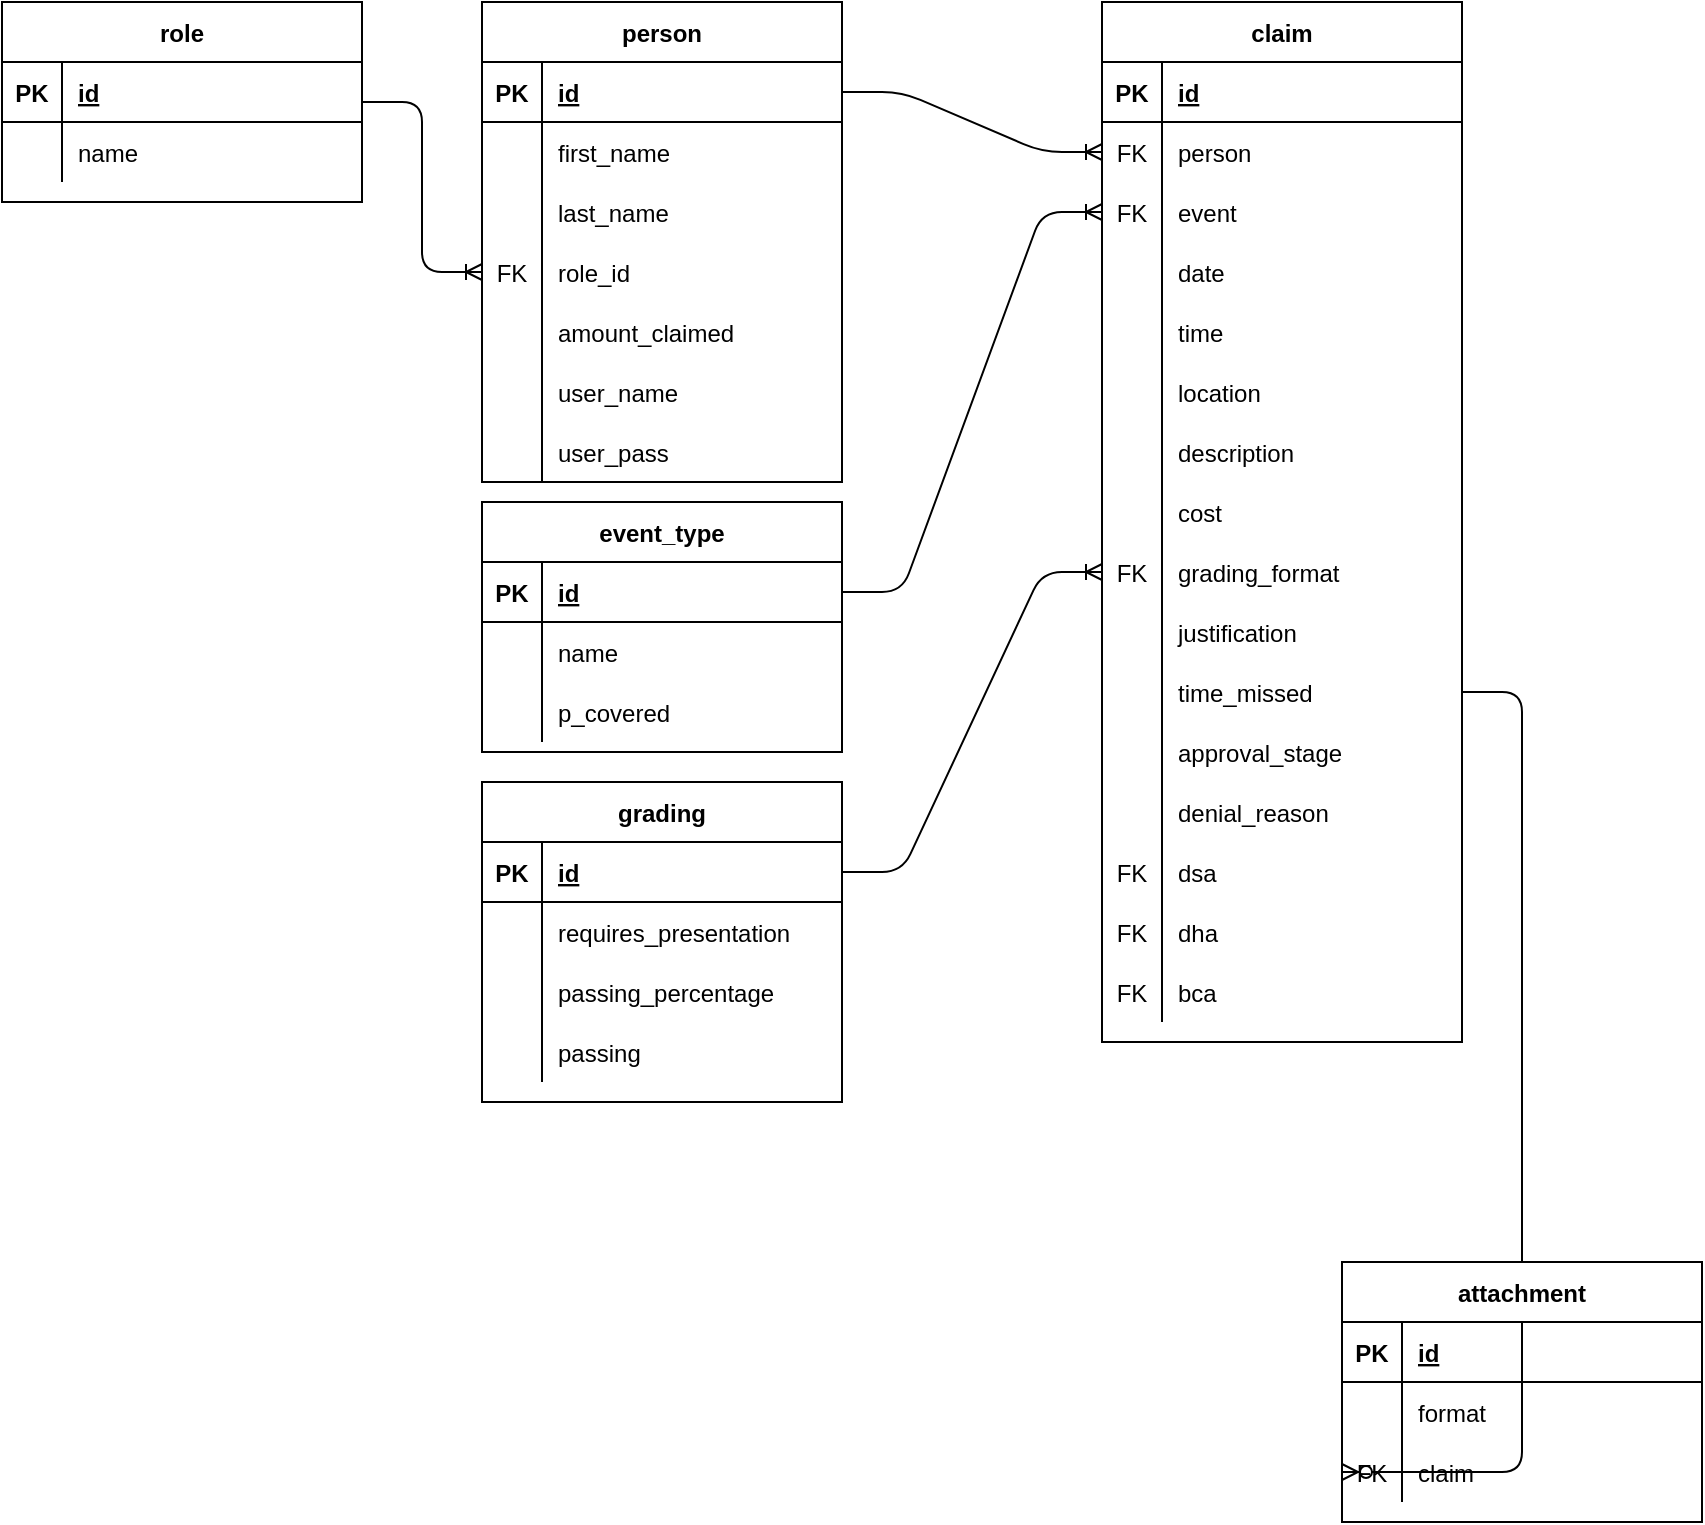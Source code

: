 <mxfile version="13.6.2" type="device"><diagram id="R2lEEEUBdFMjLlhIrx00" name="Page-1"><mxGraphModel dx="1422" dy="772" grid="1" gridSize="10" guides="1" tooltips="1" connect="1" arrows="1" fold="1" page="1" pageScale="1" pageWidth="850" pageHeight="1100" math="0" shadow="0" extFonts="Permanent Marker^https://fonts.googleapis.com/css?family=Permanent+Marker"><root><mxCell id="0"/><mxCell id="1" parent="0"/><mxCell id="XVcQSd_brVp4I0aXL5gS-125" style="edgeStyle=entityRelationEdgeStyle;rounded=1;orthogonalLoop=1;jettySize=auto;html=1;exitX=1;exitY=0.5;exitDx=0;exitDy=0;entryX=0;entryY=0.5;entryDx=0;entryDy=0;endArrow=ERoneToMany;endFill=0;" edge="1" parent="1" source="XVcQSd_brVp4I0aXL5gS-2" target="XVcQSd_brVp4I0aXL5gS-38"><mxGeometry relative="1" as="geometry"/></mxCell><mxCell id="XVcQSd_brVp4I0aXL5gS-126" style="edgeStyle=entityRelationEdgeStyle;rounded=1;orthogonalLoop=1;jettySize=auto;html=1;exitX=1;exitY=0.5;exitDx=0;exitDy=0;entryX=0;entryY=0.5;entryDx=0;entryDy=0;endArrow=ERoneToMany;endFill=0;" edge="1" parent="1" source="XVcQSd_brVp4I0aXL5gS-22" target="XVcQSd_brVp4I0aXL5gS-41"><mxGeometry relative="1" as="geometry"/></mxCell><mxCell id="XVcQSd_brVp4I0aXL5gS-127" style="edgeStyle=entityRelationEdgeStyle;rounded=1;orthogonalLoop=1;jettySize=auto;html=1;exitX=1;exitY=0.5;exitDx=0;exitDy=0;entryX=0;entryY=0.5;entryDx=0;entryDy=0;endArrow=ERoneToMany;endFill=0;" edge="1" parent="1" source="XVcQSd_brVp4I0aXL5gS-81" target="XVcQSd_brVp4I0aXL5gS-59"><mxGeometry relative="1" as="geometry"/></mxCell><mxCell id="XVcQSd_brVp4I0aXL5gS-141" style="edgeStyle=entityRelationEdgeStyle;rounded=1;orthogonalLoop=1;jettySize=auto;html=1;exitX=1;exitY=0.5;exitDx=0;exitDy=0;entryX=0;entryY=0.5;entryDx=0;entryDy=0;endArrow=ERoneToMany;endFill=0;" edge="1" parent="1" source="XVcQSd_brVp4I0aXL5gS-128" target="XVcQSd_brVp4I0aXL5gS-11"><mxGeometry relative="1" as="geometry"/></mxCell><mxCell id="XVcQSd_brVp4I0aXL5gS-128" value="role" style="shape=table;startSize=30;container=1;collapsible=1;childLayout=tableLayout;fixedRows=1;rowLines=0;fontStyle=1;align=center;resizeLast=1;" vertex="1" parent="1"><mxGeometry width="180" height="100" as="geometry"/></mxCell><mxCell id="XVcQSd_brVp4I0aXL5gS-129" value="" style="shape=partialRectangle;collapsible=0;dropTarget=0;pointerEvents=0;fillColor=none;top=0;left=0;bottom=1;right=0;points=[[0,0.5],[1,0.5]];portConstraint=eastwest;" vertex="1" parent="XVcQSd_brVp4I0aXL5gS-128"><mxGeometry y="30" width="180" height="30" as="geometry"/></mxCell><mxCell id="XVcQSd_brVp4I0aXL5gS-130" value="PK" style="shape=partialRectangle;connectable=0;fillColor=none;top=0;left=0;bottom=0;right=0;fontStyle=1;overflow=hidden;" vertex="1" parent="XVcQSd_brVp4I0aXL5gS-129"><mxGeometry width="30" height="30" as="geometry"/></mxCell><mxCell id="XVcQSd_brVp4I0aXL5gS-131" value="id" style="shape=partialRectangle;connectable=0;fillColor=none;top=0;left=0;bottom=0;right=0;align=left;spacingLeft=6;fontStyle=5;overflow=hidden;" vertex="1" parent="XVcQSd_brVp4I0aXL5gS-129"><mxGeometry x="30" width="150" height="30" as="geometry"/></mxCell><mxCell id="XVcQSd_brVp4I0aXL5gS-132" value="" style="shape=partialRectangle;collapsible=0;dropTarget=0;pointerEvents=0;fillColor=none;top=0;left=0;bottom=0;right=0;points=[[0,0.5],[1,0.5]];portConstraint=eastwest;" vertex="1" parent="XVcQSd_brVp4I0aXL5gS-128"><mxGeometry y="60" width="180" height="30" as="geometry"/></mxCell><mxCell id="XVcQSd_brVp4I0aXL5gS-133" value="" style="shape=partialRectangle;connectable=0;fillColor=none;top=0;left=0;bottom=0;right=0;editable=1;overflow=hidden;" vertex="1" parent="XVcQSd_brVp4I0aXL5gS-132"><mxGeometry width="30" height="30" as="geometry"/></mxCell><mxCell id="XVcQSd_brVp4I0aXL5gS-134" value="name" style="shape=partialRectangle;connectable=0;fillColor=none;top=0;left=0;bottom=0;right=0;align=left;spacingLeft=6;overflow=hidden;" vertex="1" parent="XVcQSd_brVp4I0aXL5gS-132"><mxGeometry x="30" width="150" height="30" as="geometry"/></mxCell><mxCell id="XVcQSd_brVp4I0aXL5gS-1" value="person" style="shape=table;startSize=30;container=1;collapsible=1;childLayout=tableLayout;fixedRows=1;rowLines=0;fontStyle=1;align=center;resizeLast=1;" vertex="1" parent="1"><mxGeometry x="240" width="180" height="240" as="geometry"/></mxCell><mxCell id="XVcQSd_brVp4I0aXL5gS-2" value="" style="shape=partialRectangle;collapsible=0;dropTarget=0;pointerEvents=0;fillColor=none;top=0;left=0;bottom=1;right=0;points=[[0,0.5],[1,0.5]];portConstraint=eastwest;" vertex="1" parent="XVcQSd_brVp4I0aXL5gS-1"><mxGeometry y="30" width="180" height="30" as="geometry"/></mxCell><mxCell id="XVcQSd_brVp4I0aXL5gS-3" value="PK" style="shape=partialRectangle;connectable=0;fillColor=none;top=0;left=0;bottom=0;right=0;fontStyle=1;overflow=hidden;" vertex="1" parent="XVcQSd_brVp4I0aXL5gS-2"><mxGeometry width="30" height="30" as="geometry"/></mxCell><mxCell id="XVcQSd_brVp4I0aXL5gS-4" value="id" style="shape=partialRectangle;connectable=0;fillColor=none;top=0;left=0;bottom=0;right=0;align=left;spacingLeft=6;fontStyle=5;overflow=hidden;" vertex="1" parent="XVcQSd_brVp4I0aXL5gS-2"><mxGeometry x="30" width="150" height="30" as="geometry"/></mxCell><mxCell id="XVcQSd_brVp4I0aXL5gS-5" value="" style="shape=partialRectangle;collapsible=0;dropTarget=0;pointerEvents=0;fillColor=none;top=0;left=0;bottom=0;right=0;points=[[0,0.5],[1,0.5]];portConstraint=eastwest;" vertex="1" parent="XVcQSd_brVp4I0aXL5gS-1"><mxGeometry y="60" width="180" height="30" as="geometry"/></mxCell><mxCell id="XVcQSd_brVp4I0aXL5gS-6" value="" style="shape=partialRectangle;connectable=0;fillColor=none;top=0;left=0;bottom=0;right=0;editable=1;overflow=hidden;" vertex="1" parent="XVcQSd_brVp4I0aXL5gS-5"><mxGeometry width="30" height="30" as="geometry"/></mxCell><mxCell id="XVcQSd_brVp4I0aXL5gS-7" value="first_name" style="shape=partialRectangle;connectable=0;fillColor=none;top=0;left=0;bottom=0;right=0;align=left;spacingLeft=6;overflow=hidden;" vertex="1" parent="XVcQSd_brVp4I0aXL5gS-5"><mxGeometry x="30" width="150" height="30" as="geometry"/></mxCell><mxCell id="XVcQSd_brVp4I0aXL5gS-8" value="" style="shape=partialRectangle;collapsible=0;dropTarget=0;pointerEvents=0;fillColor=none;top=0;left=0;bottom=0;right=0;points=[[0,0.5],[1,0.5]];portConstraint=eastwest;" vertex="1" parent="XVcQSd_brVp4I0aXL5gS-1"><mxGeometry y="90" width="180" height="30" as="geometry"/></mxCell><mxCell id="XVcQSd_brVp4I0aXL5gS-9" value="" style="shape=partialRectangle;connectable=0;fillColor=none;top=0;left=0;bottom=0;right=0;editable=1;overflow=hidden;" vertex="1" parent="XVcQSd_brVp4I0aXL5gS-8"><mxGeometry width="30" height="30" as="geometry"/></mxCell><mxCell id="XVcQSd_brVp4I0aXL5gS-10" value="last_name" style="shape=partialRectangle;connectable=0;fillColor=none;top=0;left=0;bottom=0;right=0;align=left;spacingLeft=6;overflow=hidden;" vertex="1" parent="XVcQSd_brVp4I0aXL5gS-8"><mxGeometry x="30" width="150" height="30" as="geometry"/></mxCell><mxCell id="XVcQSd_brVp4I0aXL5gS-11" value="" style="shape=partialRectangle;collapsible=0;dropTarget=0;pointerEvents=0;fillColor=none;top=0;left=0;bottom=0;right=0;points=[[0,0.5],[1,0.5]];portConstraint=eastwest;" vertex="1" parent="XVcQSd_brVp4I0aXL5gS-1"><mxGeometry y="120" width="180" height="30" as="geometry"/></mxCell><mxCell id="XVcQSd_brVp4I0aXL5gS-12" value="FK" style="shape=partialRectangle;connectable=0;fillColor=none;top=0;left=0;bottom=0;right=0;editable=1;overflow=hidden;" vertex="1" parent="XVcQSd_brVp4I0aXL5gS-11"><mxGeometry width="30" height="30" as="geometry"/></mxCell><mxCell id="XVcQSd_brVp4I0aXL5gS-13" value="role_id" style="shape=partialRectangle;connectable=0;fillColor=none;top=0;left=0;bottom=0;right=0;align=left;spacingLeft=6;overflow=hidden;" vertex="1" parent="XVcQSd_brVp4I0aXL5gS-11"><mxGeometry x="30" width="150" height="30" as="geometry"/></mxCell><mxCell id="XVcQSd_brVp4I0aXL5gS-15" value="" style="shape=partialRectangle;collapsible=0;dropTarget=0;pointerEvents=0;fillColor=none;top=0;left=0;bottom=0;right=0;points=[[0,0.5],[1,0.5]];portConstraint=eastwest;" vertex="1" parent="XVcQSd_brVp4I0aXL5gS-1"><mxGeometry y="150" width="180" height="30" as="geometry"/></mxCell><mxCell id="XVcQSd_brVp4I0aXL5gS-16" value="" style="shape=partialRectangle;connectable=0;fillColor=none;top=0;left=0;bottom=0;right=0;editable=1;overflow=hidden;" vertex="1" parent="XVcQSd_brVp4I0aXL5gS-15"><mxGeometry width="30" height="30" as="geometry"/></mxCell><mxCell id="XVcQSd_brVp4I0aXL5gS-17" value="amount_claimed" style="shape=partialRectangle;connectable=0;fillColor=none;top=0;left=0;bottom=0;right=0;align=left;spacingLeft=6;overflow=hidden;" vertex="1" parent="XVcQSd_brVp4I0aXL5gS-15"><mxGeometry x="30" width="150" height="30" as="geometry"/></mxCell><mxCell id="XVcQSd_brVp4I0aXL5gS-118" value="" style="shape=partialRectangle;collapsible=0;dropTarget=0;pointerEvents=0;fillColor=none;top=0;left=0;bottom=0;right=0;points=[[0,0.5],[1,0.5]];portConstraint=eastwest;" vertex="1" parent="XVcQSd_brVp4I0aXL5gS-1"><mxGeometry y="180" width="180" height="30" as="geometry"/></mxCell><mxCell id="XVcQSd_brVp4I0aXL5gS-119" value="" style="shape=partialRectangle;connectable=0;fillColor=none;top=0;left=0;bottom=0;right=0;editable=1;overflow=hidden;" vertex="1" parent="XVcQSd_brVp4I0aXL5gS-118"><mxGeometry width="30" height="30" as="geometry"/></mxCell><mxCell id="XVcQSd_brVp4I0aXL5gS-120" value="user_name" style="shape=partialRectangle;connectable=0;fillColor=none;top=0;left=0;bottom=0;right=0;align=left;spacingLeft=6;overflow=hidden;" vertex="1" parent="XVcQSd_brVp4I0aXL5gS-118"><mxGeometry x="30" width="150" height="30" as="geometry"/></mxCell><mxCell id="XVcQSd_brVp4I0aXL5gS-121" value="" style="shape=partialRectangle;collapsible=0;dropTarget=0;pointerEvents=0;fillColor=none;top=0;left=0;bottom=0;right=0;points=[[0,0.5],[1,0.5]];portConstraint=eastwest;" vertex="1" parent="XVcQSd_brVp4I0aXL5gS-1"><mxGeometry y="210" width="180" height="30" as="geometry"/></mxCell><mxCell id="XVcQSd_brVp4I0aXL5gS-122" value="" style="shape=partialRectangle;connectable=0;fillColor=none;top=0;left=0;bottom=0;right=0;editable=1;overflow=hidden;" vertex="1" parent="XVcQSd_brVp4I0aXL5gS-121"><mxGeometry width="30" height="30" as="geometry"/></mxCell><mxCell id="XVcQSd_brVp4I0aXL5gS-123" value="user_pass" style="shape=partialRectangle;connectable=0;fillColor=none;top=0;left=0;bottom=0;right=0;align=left;spacingLeft=6;overflow=hidden;" vertex="1" parent="XVcQSd_brVp4I0aXL5gS-121"><mxGeometry x="30" width="150" height="30" as="geometry"/></mxCell><mxCell id="XVcQSd_brVp4I0aXL5gS-34" value="claim" style="shape=table;startSize=30;container=1;collapsible=1;childLayout=tableLayout;fixedRows=1;rowLines=0;fontStyle=1;align=center;resizeLast=1;" vertex="1" parent="1"><mxGeometry x="550" width="180" height="520" as="geometry"/></mxCell><mxCell id="XVcQSd_brVp4I0aXL5gS-35" value="" style="shape=partialRectangle;collapsible=0;dropTarget=0;pointerEvents=0;fillColor=none;top=0;left=0;bottom=1;right=0;points=[[0,0.5],[1,0.5]];portConstraint=eastwest;" vertex="1" parent="XVcQSd_brVp4I0aXL5gS-34"><mxGeometry y="30" width="180" height="30" as="geometry"/></mxCell><mxCell id="XVcQSd_brVp4I0aXL5gS-36" value="PK" style="shape=partialRectangle;connectable=0;fillColor=none;top=0;left=0;bottom=0;right=0;fontStyle=1;overflow=hidden;" vertex="1" parent="XVcQSd_brVp4I0aXL5gS-35"><mxGeometry width="30" height="30" as="geometry"/></mxCell><mxCell id="XVcQSd_brVp4I0aXL5gS-37" value="id" style="shape=partialRectangle;connectable=0;fillColor=none;top=0;left=0;bottom=0;right=0;align=left;spacingLeft=6;fontStyle=5;overflow=hidden;" vertex="1" parent="XVcQSd_brVp4I0aXL5gS-35"><mxGeometry x="30" width="150" height="30" as="geometry"/></mxCell><mxCell id="XVcQSd_brVp4I0aXL5gS-38" value="" style="shape=partialRectangle;collapsible=0;dropTarget=0;pointerEvents=0;fillColor=none;top=0;left=0;bottom=0;right=0;points=[[0,0.5],[1,0.5]];portConstraint=eastwest;" vertex="1" parent="XVcQSd_brVp4I0aXL5gS-34"><mxGeometry y="60" width="180" height="30" as="geometry"/></mxCell><mxCell id="XVcQSd_brVp4I0aXL5gS-39" value="FK" style="shape=partialRectangle;connectable=0;fillColor=none;top=0;left=0;bottom=0;right=0;editable=1;overflow=hidden;" vertex="1" parent="XVcQSd_brVp4I0aXL5gS-38"><mxGeometry width="30" height="30" as="geometry"/></mxCell><mxCell id="XVcQSd_brVp4I0aXL5gS-40" value="person" style="shape=partialRectangle;connectable=0;fillColor=none;top=0;left=0;bottom=0;right=0;align=left;spacingLeft=6;overflow=hidden;" vertex="1" parent="XVcQSd_brVp4I0aXL5gS-38"><mxGeometry x="30" width="150" height="30" as="geometry"/></mxCell><mxCell id="XVcQSd_brVp4I0aXL5gS-41" value="" style="shape=partialRectangle;collapsible=0;dropTarget=0;pointerEvents=0;fillColor=none;top=0;left=0;bottom=0;right=0;points=[[0,0.5],[1,0.5]];portConstraint=eastwest;" vertex="1" parent="XVcQSd_brVp4I0aXL5gS-34"><mxGeometry y="90" width="180" height="30" as="geometry"/></mxCell><mxCell id="XVcQSd_brVp4I0aXL5gS-42" value="FK" style="shape=partialRectangle;connectable=0;fillColor=none;top=0;left=0;bottom=0;right=0;editable=1;overflow=hidden;" vertex="1" parent="XVcQSd_brVp4I0aXL5gS-41"><mxGeometry width="30" height="30" as="geometry"/></mxCell><mxCell id="XVcQSd_brVp4I0aXL5gS-43" value="event" style="shape=partialRectangle;connectable=0;fillColor=none;top=0;left=0;bottom=0;right=0;align=left;spacingLeft=6;overflow=hidden;" vertex="1" parent="XVcQSd_brVp4I0aXL5gS-41"><mxGeometry x="30" width="150" height="30" as="geometry"/></mxCell><mxCell id="XVcQSd_brVp4I0aXL5gS-44" value="" style="shape=partialRectangle;collapsible=0;dropTarget=0;pointerEvents=0;fillColor=none;top=0;left=0;bottom=0;right=0;points=[[0,0.5],[1,0.5]];portConstraint=eastwest;" vertex="1" parent="XVcQSd_brVp4I0aXL5gS-34"><mxGeometry y="120" width="180" height="30" as="geometry"/></mxCell><mxCell id="XVcQSd_brVp4I0aXL5gS-45" value="" style="shape=partialRectangle;connectable=0;fillColor=none;top=0;left=0;bottom=0;right=0;editable=1;overflow=hidden;" vertex="1" parent="XVcQSd_brVp4I0aXL5gS-44"><mxGeometry width="30" height="30" as="geometry"/></mxCell><mxCell id="XVcQSd_brVp4I0aXL5gS-46" value="date" style="shape=partialRectangle;connectable=0;fillColor=none;top=0;left=0;bottom=0;right=0;align=left;spacingLeft=6;overflow=hidden;" vertex="1" parent="XVcQSd_brVp4I0aXL5gS-44"><mxGeometry x="30" width="150" height="30" as="geometry"/></mxCell><mxCell id="XVcQSd_brVp4I0aXL5gS-47" value="" style="shape=partialRectangle;collapsible=0;dropTarget=0;pointerEvents=0;fillColor=none;top=0;left=0;bottom=0;right=0;points=[[0,0.5],[1,0.5]];portConstraint=eastwest;" vertex="1" parent="XVcQSd_brVp4I0aXL5gS-34"><mxGeometry y="150" width="180" height="30" as="geometry"/></mxCell><mxCell id="XVcQSd_brVp4I0aXL5gS-48" value="" style="shape=partialRectangle;connectable=0;fillColor=none;top=0;left=0;bottom=0;right=0;editable=1;overflow=hidden;" vertex="1" parent="XVcQSd_brVp4I0aXL5gS-47"><mxGeometry width="30" height="30" as="geometry"/></mxCell><mxCell id="XVcQSd_brVp4I0aXL5gS-49" value="time" style="shape=partialRectangle;connectable=0;fillColor=none;top=0;left=0;bottom=0;right=0;align=left;spacingLeft=6;overflow=hidden;" vertex="1" parent="XVcQSd_brVp4I0aXL5gS-47"><mxGeometry x="30" width="150" height="30" as="geometry"/></mxCell><mxCell id="XVcQSd_brVp4I0aXL5gS-50" value="" style="shape=partialRectangle;collapsible=0;dropTarget=0;pointerEvents=0;fillColor=none;top=0;left=0;bottom=0;right=0;points=[[0,0.5],[1,0.5]];portConstraint=eastwest;" vertex="1" parent="XVcQSd_brVp4I0aXL5gS-34"><mxGeometry y="180" width="180" height="30" as="geometry"/></mxCell><mxCell id="XVcQSd_brVp4I0aXL5gS-51" value="" style="shape=partialRectangle;connectable=0;fillColor=none;top=0;left=0;bottom=0;right=0;editable=1;overflow=hidden;" vertex="1" parent="XVcQSd_brVp4I0aXL5gS-50"><mxGeometry width="30" height="30" as="geometry"/></mxCell><mxCell id="XVcQSd_brVp4I0aXL5gS-52" value="location" style="shape=partialRectangle;connectable=0;fillColor=none;top=0;left=0;bottom=0;right=0;align=left;spacingLeft=6;overflow=hidden;" vertex="1" parent="XVcQSd_brVp4I0aXL5gS-50"><mxGeometry x="30" width="150" height="30" as="geometry"/></mxCell><mxCell id="XVcQSd_brVp4I0aXL5gS-53" value="" style="shape=partialRectangle;collapsible=0;dropTarget=0;pointerEvents=0;fillColor=none;top=0;left=0;bottom=0;right=0;points=[[0,0.5],[1,0.5]];portConstraint=eastwest;" vertex="1" parent="XVcQSd_brVp4I0aXL5gS-34"><mxGeometry y="210" width="180" height="30" as="geometry"/></mxCell><mxCell id="XVcQSd_brVp4I0aXL5gS-54" value="" style="shape=partialRectangle;connectable=0;fillColor=none;top=0;left=0;bottom=0;right=0;editable=1;overflow=hidden;" vertex="1" parent="XVcQSd_brVp4I0aXL5gS-53"><mxGeometry width="30" height="30" as="geometry"/></mxCell><mxCell id="XVcQSd_brVp4I0aXL5gS-55" value="description" style="shape=partialRectangle;connectable=0;fillColor=none;top=0;left=0;bottom=0;right=0;align=left;spacingLeft=6;overflow=hidden;" vertex="1" parent="XVcQSd_brVp4I0aXL5gS-53"><mxGeometry x="30" width="150" height="30" as="geometry"/></mxCell><mxCell id="XVcQSd_brVp4I0aXL5gS-56" value="" style="shape=partialRectangle;collapsible=0;dropTarget=0;pointerEvents=0;fillColor=none;top=0;left=0;bottom=0;right=0;points=[[0,0.5],[1,0.5]];portConstraint=eastwest;" vertex="1" parent="XVcQSd_brVp4I0aXL5gS-34"><mxGeometry y="240" width="180" height="30" as="geometry"/></mxCell><mxCell id="XVcQSd_brVp4I0aXL5gS-57" value="" style="shape=partialRectangle;connectable=0;fillColor=none;top=0;left=0;bottom=0;right=0;editable=1;overflow=hidden;" vertex="1" parent="XVcQSd_brVp4I0aXL5gS-56"><mxGeometry width="30" height="30" as="geometry"/></mxCell><mxCell id="XVcQSd_brVp4I0aXL5gS-58" value="cost" style="shape=partialRectangle;connectable=0;fillColor=none;top=0;left=0;bottom=0;right=0;align=left;spacingLeft=6;overflow=hidden;" vertex="1" parent="XVcQSd_brVp4I0aXL5gS-56"><mxGeometry x="30" width="150" height="30" as="geometry"/></mxCell><mxCell id="XVcQSd_brVp4I0aXL5gS-59" value="" style="shape=partialRectangle;collapsible=0;dropTarget=0;pointerEvents=0;fillColor=none;top=0;left=0;bottom=0;right=0;points=[[0,0.5],[1,0.5]];portConstraint=eastwest;" vertex="1" parent="XVcQSd_brVp4I0aXL5gS-34"><mxGeometry y="270" width="180" height="30" as="geometry"/></mxCell><mxCell id="XVcQSd_brVp4I0aXL5gS-60" value="FK" style="shape=partialRectangle;connectable=0;fillColor=none;top=0;left=0;bottom=0;right=0;editable=1;overflow=hidden;" vertex="1" parent="XVcQSd_brVp4I0aXL5gS-59"><mxGeometry width="30" height="30" as="geometry"/></mxCell><mxCell id="XVcQSd_brVp4I0aXL5gS-61" value="grading_format" style="shape=partialRectangle;connectable=0;fillColor=none;top=0;left=0;bottom=0;right=0;align=left;spacingLeft=6;overflow=hidden;" vertex="1" parent="XVcQSd_brVp4I0aXL5gS-59"><mxGeometry x="30" width="150" height="30" as="geometry"/></mxCell><mxCell id="XVcQSd_brVp4I0aXL5gS-62" value="" style="shape=partialRectangle;collapsible=0;dropTarget=0;pointerEvents=0;fillColor=none;top=0;left=0;bottom=0;right=0;points=[[0,0.5],[1,0.5]];portConstraint=eastwest;" vertex="1" parent="XVcQSd_brVp4I0aXL5gS-34"><mxGeometry y="300" width="180" height="30" as="geometry"/></mxCell><mxCell id="XVcQSd_brVp4I0aXL5gS-63" value="" style="shape=partialRectangle;connectable=0;fillColor=none;top=0;left=0;bottom=0;right=0;editable=1;overflow=hidden;" vertex="1" parent="XVcQSd_brVp4I0aXL5gS-62"><mxGeometry width="30" height="30" as="geometry"/></mxCell><mxCell id="XVcQSd_brVp4I0aXL5gS-64" value="justification" style="shape=partialRectangle;connectable=0;fillColor=none;top=0;left=0;bottom=0;right=0;align=left;spacingLeft=6;overflow=hidden;" vertex="1" parent="XVcQSd_brVp4I0aXL5gS-62"><mxGeometry x="30" width="150" height="30" as="geometry"/></mxCell><mxCell id="XVcQSd_brVp4I0aXL5gS-77" value="" style="shape=partialRectangle;collapsible=0;dropTarget=0;pointerEvents=0;fillColor=none;top=0;left=0;bottom=0;right=0;points=[[0,0.5],[1,0.5]];portConstraint=eastwest;" vertex="1" parent="XVcQSd_brVp4I0aXL5gS-34"><mxGeometry y="330" width="180" height="30" as="geometry"/></mxCell><mxCell id="XVcQSd_brVp4I0aXL5gS-78" value="" style="shape=partialRectangle;connectable=0;fillColor=none;top=0;left=0;bottom=0;right=0;editable=1;overflow=hidden;" vertex="1" parent="XVcQSd_brVp4I0aXL5gS-77"><mxGeometry width="30" height="30" as="geometry"/></mxCell><mxCell id="XVcQSd_brVp4I0aXL5gS-79" value="time_missed" style="shape=partialRectangle;connectable=0;fillColor=none;top=0;left=0;bottom=0;right=0;align=left;spacingLeft=6;overflow=hidden;" vertex="1" parent="XVcQSd_brVp4I0aXL5gS-77"><mxGeometry x="30" width="150" height="30" as="geometry"/></mxCell><mxCell id="XVcQSd_brVp4I0aXL5gS-112" value="" style="shape=partialRectangle;collapsible=0;dropTarget=0;pointerEvents=0;fillColor=none;top=0;left=0;bottom=0;right=0;points=[[0,0.5],[1,0.5]];portConstraint=eastwest;" vertex="1" parent="XVcQSd_brVp4I0aXL5gS-34"><mxGeometry y="360" width="180" height="30" as="geometry"/></mxCell><mxCell id="XVcQSd_brVp4I0aXL5gS-113" value="" style="shape=partialRectangle;connectable=0;fillColor=none;top=0;left=0;bottom=0;right=0;editable=1;overflow=hidden;" vertex="1" parent="XVcQSd_brVp4I0aXL5gS-112"><mxGeometry width="30" height="30" as="geometry"/></mxCell><mxCell id="XVcQSd_brVp4I0aXL5gS-114" value="approval_stage" style="shape=partialRectangle;connectable=0;fillColor=none;top=0;left=0;bottom=0;right=0;align=left;spacingLeft=6;overflow=hidden;" vertex="1" parent="XVcQSd_brVp4I0aXL5gS-112"><mxGeometry x="30" width="150" height="30" as="geometry"/></mxCell><mxCell id="XVcQSd_brVp4I0aXL5gS-115" value="" style="shape=partialRectangle;collapsible=0;dropTarget=0;pointerEvents=0;fillColor=none;top=0;left=0;bottom=0;right=0;points=[[0,0.5],[1,0.5]];portConstraint=eastwest;" vertex="1" parent="XVcQSd_brVp4I0aXL5gS-34"><mxGeometry y="390" width="180" height="30" as="geometry"/></mxCell><mxCell id="XVcQSd_brVp4I0aXL5gS-116" value="" style="shape=partialRectangle;connectable=0;fillColor=none;top=0;left=0;bottom=0;right=0;editable=1;overflow=hidden;" vertex="1" parent="XVcQSd_brVp4I0aXL5gS-115"><mxGeometry width="30" height="30" as="geometry"/></mxCell><mxCell id="XVcQSd_brVp4I0aXL5gS-117" value="denial_reason" style="shape=partialRectangle;connectable=0;fillColor=none;top=0;left=0;bottom=0;right=0;align=left;spacingLeft=6;overflow=hidden;" vertex="1" parent="XVcQSd_brVp4I0aXL5gS-115"><mxGeometry x="30" width="150" height="30" as="geometry"/></mxCell><mxCell id="XVcQSd_brVp4I0aXL5gS-166" value="" style="shape=partialRectangle;collapsible=0;dropTarget=0;pointerEvents=0;fillColor=none;top=0;left=0;bottom=0;right=0;points=[[0,0.5],[1,0.5]];portConstraint=eastwest;" vertex="1" parent="XVcQSd_brVp4I0aXL5gS-34"><mxGeometry y="420" width="180" height="30" as="geometry"/></mxCell><mxCell id="XVcQSd_brVp4I0aXL5gS-167" value="FK" style="shape=partialRectangle;connectable=0;fillColor=none;top=0;left=0;bottom=0;right=0;editable=1;overflow=hidden;" vertex="1" parent="XVcQSd_brVp4I0aXL5gS-166"><mxGeometry width="30" height="30" as="geometry"/></mxCell><mxCell id="XVcQSd_brVp4I0aXL5gS-168" value="dsa" style="shape=partialRectangle;connectable=0;fillColor=none;top=0;left=0;bottom=0;right=0;align=left;spacingLeft=6;overflow=hidden;" vertex="1" parent="XVcQSd_brVp4I0aXL5gS-166"><mxGeometry x="30" width="150" height="30" as="geometry"/></mxCell><mxCell id="XVcQSd_brVp4I0aXL5gS-169" value="" style="shape=partialRectangle;collapsible=0;dropTarget=0;pointerEvents=0;fillColor=none;top=0;left=0;bottom=0;right=0;points=[[0,0.5],[1,0.5]];portConstraint=eastwest;" vertex="1" parent="XVcQSd_brVp4I0aXL5gS-34"><mxGeometry y="450" width="180" height="30" as="geometry"/></mxCell><mxCell id="XVcQSd_brVp4I0aXL5gS-170" value="FK" style="shape=partialRectangle;connectable=0;fillColor=none;top=0;left=0;bottom=0;right=0;editable=1;overflow=hidden;" vertex="1" parent="XVcQSd_brVp4I0aXL5gS-169"><mxGeometry width="30" height="30" as="geometry"/></mxCell><mxCell id="XVcQSd_brVp4I0aXL5gS-171" value="dha" style="shape=partialRectangle;connectable=0;fillColor=none;top=0;left=0;bottom=0;right=0;align=left;spacingLeft=6;overflow=hidden;" vertex="1" parent="XVcQSd_brVp4I0aXL5gS-169"><mxGeometry x="30" width="150" height="30" as="geometry"/></mxCell><mxCell id="XVcQSd_brVp4I0aXL5gS-172" value="" style="shape=partialRectangle;collapsible=0;dropTarget=0;pointerEvents=0;fillColor=none;top=0;left=0;bottom=0;right=0;points=[[0,0.5],[1,0.5]];portConstraint=eastwest;" vertex="1" parent="XVcQSd_brVp4I0aXL5gS-34"><mxGeometry y="480" width="180" height="30" as="geometry"/></mxCell><mxCell id="XVcQSd_brVp4I0aXL5gS-173" value="FK" style="shape=partialRectangle;connectable=0;fillColor=none;top=0;left=0;bottom=0;right=0;editable=1;overflow=hidden;" vertex="1" parent="XVcQSd_brVp4I0aXL5gS-172"><mxGeometry width="30" height="30" as="geometry"/></mxCell><mxCell id="XVcQSd_brVp4I0aXL5gS-174" value="bca" style="shape=partialRectangle;connectable=0;fillColor=none;top=0;left=0;bottom=0;right=0;align=left;spacingLeft=6;overflow=hidden;" vertex="1" parent="XVcQSd_brVp4I0aXL5gS-172"><mxGeometry x="30" width="150" height="30" as="geometry"/></mxCell><mxCell id="XVcQSd_brVp4I0aXL5gS-21" value="event_type" style="shape=table;startSize=30;container=1;collapsible=1;childLayout=tableLayout;fixedRows=1;rowLines=0;fontStyle=1;align=center;resizeLast=1;" vertex="1" parent="1"><mxGeometry x="240" y="250" width="180" height="125" as="geometry"/></mxCell><mxCell id="XVcQSd_brVp4I0aXL5gS-22" value="" style="shape=partialRectangle;collapsible=0;dropTarget=0;pointerEvents=0;fillColor=none;top=0;left=0;bottom=1;right=0;points=[[0,0.5],[1,0.5]];portConstraint=eastwest;" vertex="1" parent="XVcQSd_brVp4I0aXL5gS-21"><mxGeometry y="30" width="180" height="30" as="geometry"/></mxCell><mxCell id="XVcQSd_brVp4I0aXL5gS-23" value="PK" style="shape=partialRectangle;connectable=0;fillColor=none;top=0;left=0;bottom=0;right=0;fontStyle=1;overflow=hidden;" vertex="1" parent="XVcQSd_brVp4I0aXL5gS-22"><mxGeometry width="30" height="30" as="geometry"/></mxCell><mxCell id="XVcQSd_brVp4I0aXL5gS-24" value="id" style="shape=partialRectangle;connectable=0;fillColor=none;top=0;left=0;bottom=0;right=0;align=left;spacingLeft=6;fontStyle=5;overflow=hidden;" vertex="1" parent="XVcQSd_brVp4I0aXL5gS-22"><mxGeometry x="30" width="150" height="30" as="geometry"/></mxCell><mxCell id="XVcQSd_brVp4I0aXL5gS-25" value="" style="shape=partialRectangle;collapsible=0;dropTarget=0;pointerEvents=0;fillColor=none;top=0;left=0;bottom=0;right=0;points=[[0,0.5],[1,0.5]];portConstraint=eastwest;" vertex="1" parent="XVcQSd_brVp4I0aXL5gS-21"><mxGeometry y="60" width="180" height="30" as="geometry"/></mxCell><mxCell id="XVcQSd_brVp4I0aXL5gS-26" value="" style="shape=partialRectangle;connectable=0;fillColor=none;top=0;left=0;bottom=0;right=0;editable=1;overflow=hidden;" vertex="1" parent="XVcQSd_brVp4I0aXL5gS-25"><mxGeometry width="30" height="30" as="geometry"/></mxCell><mxCell id="XVcQSd_brVp4I0aXL5gS-27" value="name" style="shape=partialRectangle;connectable=0;fillColor=none;top=0;left=0;bottom=0;right=0;align=left;spacingLeft=6;overflow=hidden;" vertex="1" parent="XVcQSd_brVp4I0aXL5gS-25"><mxGeometry x="30" width="150" height="30" as="geometry"/></mxCell><mxCell id="XVcQSd_brVp4I0aXL5gS-28" value="" style="shape=partialRectangle;collapsible=0;dropTarget=0;pointerEvents=0;fillColor=none;top=0;left=0;bottom=0;right=0;points=[[0,0.5],[1,0.5]];portConstraint=eastwest;" vertex="1" parent="XVcQSd_brVp4I0aXL5gS-21"><mxGeometry y="90" width="180" height="30" as="geometry"/></mxCell><mxCell id="XVcQSd_brVp4I0aXL5gS-29" value="" style="shape=partialRectangle;connectable=0;fillColor=none;top=0;left=0;bottom=0;right=0;editable=1;overflow=hidden;" vertex="1" parent="XVcQSd_brVp4I0aXL5gS-28"><mxGeometry width="30" height="30" as="geometry"/></mxCell><mxCell id="XVcQSd_brVp4I0aXL5gS-30" value="p_covered" style="shape=partialRectangle;connectable=0;fillColor=none;top=0;left=0;bottom=0;right=0;align=left;spacingLeft=6;overflow=hidden;" vertex="1" parent="XVcQSd_brVp4I0aXL5gS-28"><mxGeometry x="30" width="150" height="30" as="geometry"/></mxCell><mxCell id="XVcQSd_brVp4I0aXL5gS-80" value="grading" style="shape=table;startSize=30;container=1;collapsible=1;childLayout=tableLayout;fixedRows=1;rowLines=0;fontStyle=1;align=center;resizeLast=1;" vertex="1" parent="1"><mxGeometry x="240" y="390" width="180" height="160" as="geometry"/></mxCell><mxCell id="XVcQSd_brVp4I0aXL5gS-81" value="" style="shape=partialRectangle;collapsible=0;dropTarget=0;pointerEvents=0;fillColor=none;top=0;left=0;bottom=1;right=0;points=[[0,0.5],[1,0.5]];portConstraint=eastwest;" vertex="1" parent="XVcQSd_brVp4I0aXL5gS-80"><mxGeometry y="30" width="180" height="30" as="geometry"/></mxCell><mxCell id="XVcQSd_brVp4I0aXL5gS-82" value="PK" style="shape=partialRectangle;connectable=0;fillColor=none;top=0;left=0;bottom=0;right=0;fontStyle=1;overflow=hidden;" vertex="1" parent="XVcQSd_brVp4I0aXL5gS-81"><mxGeometry width="30" height="30" as="geometry"/></mxCell><mxCell id="XVcQSd_brVp4I0aXL5gS-83" value="id" style="shape=partialRectangle;connectable=0;fillColor=none;top=0;left=0;bottom=0;right=0;align=left;spacingLeft=6;fontStyle=5;overflow=hidden;" vertex="1" parent="XVcQSd_brVp4I0aXL5gS-81"><mxGeometry x="30" width="150" height="30" as="geometry"/></mxCell><mxCell id="XVcQSd_brVp4I0aXL5gS-102" value="" style="shape=partialRectangle;collapsible=0;dropTarget=0;pointerEvents=0;fillColor=none;top=0;left=0;bottom=0;right=0;points=[[0,0.5],[1,0.5]];portConstraint=eastwest;" vertex="1" parent="XVcQSd_brVp4I0aXL5gS-80"><mxGeometry y="60" width="180" height="30" as="geometry"/></mxCell><mxCell id="XVcQSd_brVp4I0aXL5gS-103" value="" style="shape=partialRectangle;connectable=0;fillColor=none;top=0;left=0;bottom=0;right=0;editable=1;overflow=hidden;" vertex="1" parent="XVcQSd_brVp4I0aXL5gS-102"><mxGeometry width="30" height="30" as="geometry"/></mxCell><mxCell id="XVcQSd_brVp4I0aXL5gS-104" value="requires_presentation" style="shape=partialRectangle;connectable=0;fillColor=none;top=0;left=0;bottom=0;right=0;align=left;spacingLeft=6;overflow=hidden;" vertex="1" parent="XVcQSd_brVp4I0aXL5gS-102"><mxGeometry x="30" width="150" height="30" as="geometry"/></mxCell><mxCell id="XVcQSd_brVp4I0aXL5gS-96" value="" style="shape=partialRectangle;collapsible=0;dropTarget=0;pointerEvents=0;fillColor=none;top=0;left=0;bottom=0;right=0;points=[[0,0.5],[1,0.5]];portConstraint=eastwest;" vertex="1" parent="XVcQSd_brVp4I0aXL5gS-80"><mxGeometry y="90" width="180" height="30" as="geometry"/></mxCell><mxCell id="XVcQSd_brVp4I0aXL5gS-97" value="" style="shape=partialRectangle;connectable=0;fillColor=none;top=0;left=0;bottom=0;right=0;editable=1;overflow=hidden;" vertex="1" parent="XVcQSd_brVp4I0aXL5gS-96"><mxGeometry width="30" height="30" as="geometry"/></mxCell><mxCell id="XVcQSd_brVp4I0aXL5gS-98" value="passing_percentage" style="shape=partialRectangle;connectable=0;fillColor=none;top=0;left=0;bottom=0;right=0;align=left;spacingLeft=6;overflow=hidden;" vertex="1" parent="XVcQSd_brVp4I0aXL5gS-96"><mxGeometry x="30" width="150" height="30" as="geometry"/></mxCell><mxCell id="XVcQSd_brVp4I0aXL5gS-99" value="" style="shape=partialRectangle;collapsible=0;dropTarget=0;pointerEvents=0;fillColor=none;top=0;left=0;bottom=0;right=0;points=[[0,0.5],[1,0.5]];portConstraint=eastwest;" vertex="1" parent="XVcQSd_brVp4I0aXL5gS-80"><mxGeometry y="120" width="180" height="30" as="geometry"/></mxCell><mxCell id="XVcQSd_brVp4I0aXL5gS-100" value="" style="shape=partialRectangle;connectable=0;fillColor=none;top=0;left=0;bottom=0;right=0;editable=1;overflow=hidden;" vertex="1" parent="XVcQSd_brVp4I0aXL5gS-99"><mxGeometry width="30" height="30" as="geometry"/></mxCell><mxCell id="XVcQSd_brVp4I0aXL5gS-101" value="passing" style="shape=partialRectangle;connectable=0;fillColor=none;top=0;left=0;bottom=0;right=0;align=left;spacingLeft=6;overflow=hidden;" vertex="1" parent="XVcQSd_brVp4I0aXL5gS-99"><mxGeometry x="30" width="150" height="30" as="geometry"/></mxCell><mxCell id="XVcQSd_brVp4I0aXL5gS-160" style="edgeStyle=entityRelationEdgeStyle;rounded=1;orthogonalLoop=1;jettySize=auto;html=1;exitX=1;exitY=0.5;exitDx=0;exitDy=0;entryX=0;entryY=0.5;entryDx=0;entryDy=0;endArrow=ERzeroToMany;endFill=1;" edge="1" parent="1" target="XVcQSd_brVp4I0aXL5gS-149"><mxGeometry relative="1" as="geometry"><mxPoint x="730" y="345" as="sourcePoint"/></mxGeometry></mxCell><mxCell id="XVcQSd_brVp4I0aXL5gS-142" value="attachment" style="shape=table;startSize=30;container=1;collapsible=1;childLayout=tableLayout;fixedRows=1;rowLines=0;fontStyle=1;align=center;resizeLast=1;" vertex="1" parent="1"><mxGeometry x="670" y="630" width="180" height="130" as="geometry"/></mxCell><mxCell id="XVcQSd_brVp4I0aXL5gS-143" value="" style="shape=partialRectangle;collapsible=0;dropTarget=0;pointerEvents=0;fillColor=none;top=0;left=0;bottom=1;right=0;points=[[0,0.5],[1,0.5]];portConstraint=eastwest;" vertex="1" parent="XVcQSd_brVp4I0aXL5gS-142"><mxGeometry y="30" width="180" height="30" as="geometry"/></mxCell><mxCell id="XVcQSd_brVp4I0aXL5gS-144" value="PK" style="shape=partialRectangle;connectable=0;fillColor=none;top=0;left=0;bottom=0;right=0;fontStyle=1;overflow=hidden;" vertex="1" parent="XVcQSd_brVp4I0aXL5gS-143"><mxGeometry width="30" height="30" as="geometry"/></mxCell><mxCell id="XVcQSd_brVp4I0aXL5gS-145" value="id" style="shape=partialRectangle;connectable=0;fillColor=none;top=0;left=0;bottom=0;right=0;align=left;spacingLeft=6;fontStyle=5;overflow=hidden;" vertex="1" parent="XVcQSd_brVp4I0aXL5gS-143"><mxGeometry x="30" width="150" height="30" as="geometry"/></mxCell><mxCell id="XVcQSd_brVp4I0aXL5gS-146" value="" style="shape=partialRectangle;collapsible=0;dropTarget=0;pointerEvents=0;fillColor=none;top=0;left=0;bottom=0;right=0;points=[[0,0.5],[1,0.5]];portConstraint=eastwest;" vertex="1" parent="XVcQSd_brVp4I0aXL5gS-142"><mxGeometry y="60" width="180" height="30" as="geometry"/></mxCell><mxCell id="XVcQSd_brVp4I0aXL5gS-147" value="" style="shape=partialRectangle;connectable=0;fillColor=none;top=0;left=0;bottom=0;right=0;editable=1;overflow=hidden;" vertex="1" parent="XVcQSd_brVp4I0aXL5gS-146"><mxGeometry width="30" height="30" as="geometry"/></mxCell><mxCell id="XVcQSd_brVp4I0aXL5gS-148" value="format" style="shape=partialRectangle;connectable=0;fillColor=none;top=0;left=0;bottom=0;right=0;align=left;spacingLeft=6;overflow=hidden;" vertex="1" parent="XVcQSd_brVp4I0aXL5gS-146"><mxGeometry x="30" width="150" height="30" as="geometry"/></mxCell><mxCell id="XVcQSd_brVp4I0aXL5gS-149" value="" style="shape=partialRectangle;collapsible=0;dropTarget=0;pointerEvents=0;fillColor=none;top=0;left=0;bottom=0;right=0;points=[[0,0.5],[1,0.5]];portConstraint=eastwest;" vertex="1" parent="XVcQSd_brVp4I0aXL5gS-142"><mxGeometry y="90" width="180" height="30" as="geometry"/></mxCell><mxCell id="XVcQSd_brVp4I0aXL5gS-150" value="FK" style="shape=partialRectangle;connectable=0;fillColor=none;top=0;left=0;bottom=0;right=0;editable=1;overflow=hidden;" vertex="1" parent="XVcQSd_brVp4I0aXL5gS-149"><mxGeometry width="30" height="30" as="geometry"/></mxCell><mxCell id="XVcQSd_brVp4I0aXL5gS-151" value="claim" style="shape=partialRectangle;connectable=0;fillColor=none;top=0;left=0;bottom=0;right=0;align=left;spacingLeft=6;overflow=hidden;" vertex="1" parent="XVcQSd_brVp4I0aXL5gS-149"><mxGeometry x="30" width="150" height="30" as="geometry"/></mxCell></root></mxGraphModel></diagram></mxfile>